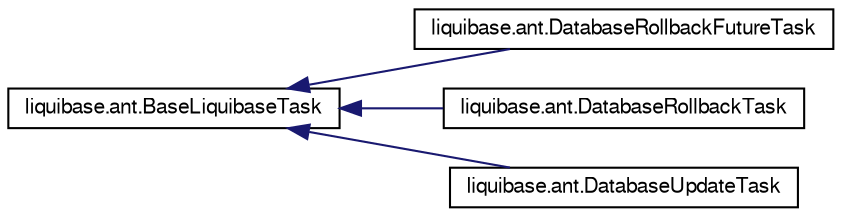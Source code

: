 digraph G
{
  edge [fontname="FreeSans",fontsize=10,labelfontname="FreeSans",labelfontsize=10];
  node [fontname="FreeSans",fontsize=10,shape=record];
  rankdir=LR;
  Node1 [label="liquibase.ant.BaseLiquibaseTask",height=0.2,width=0.4,color="black", fillcolor="white", style="filled",URL="$classliquibase_1_1ant_1_1_base_liquibase_task.html",tooltip="Base class for all Ant LiquiBase tasks."];
  Node1 -> Node2 [dir=back,color="midnightblue",fontsize=10,style="solid",fontname="FreeSans"];
  Node2 [label="liquibase.ant.DatabaseRollbackFutureTask",height=0.2,width=0.4,color="black", fillcolor="white", style="filled",URL="$classliquibase_1_1ant_1_1_database_rollback_future_task.html",tooltip="Ant task for rolling back a database."];
  Node1 -> Node3 [dir=back,color="midnightblue",fontsize=10,style="solid",fontname="FreeSans"];
  Node3 [label="liquibase.ant.DatabaseRollbackTask",height=0.2,width=0.4,color="black", fillcolor="white", style="filled",URL="$classliquibase_1_1ant_1_1_database_rollback_task.html",tooltip="Ant task for rolling back a database."];
  Node1 -> Node4 [dir=back,color="midnightblue",fontsize=10,style="solid",fontname="FreeSans"];
  Node4 [label="liquibase.ant.DatabaseUpdateTask",height=0.2,width=0.4,color="black", fillcolor="white", style="filled",URL="$classliquibase_1_1ant_1_1_database_update_task.html",tooltip="Ant task for migrating a database forward."];
}
